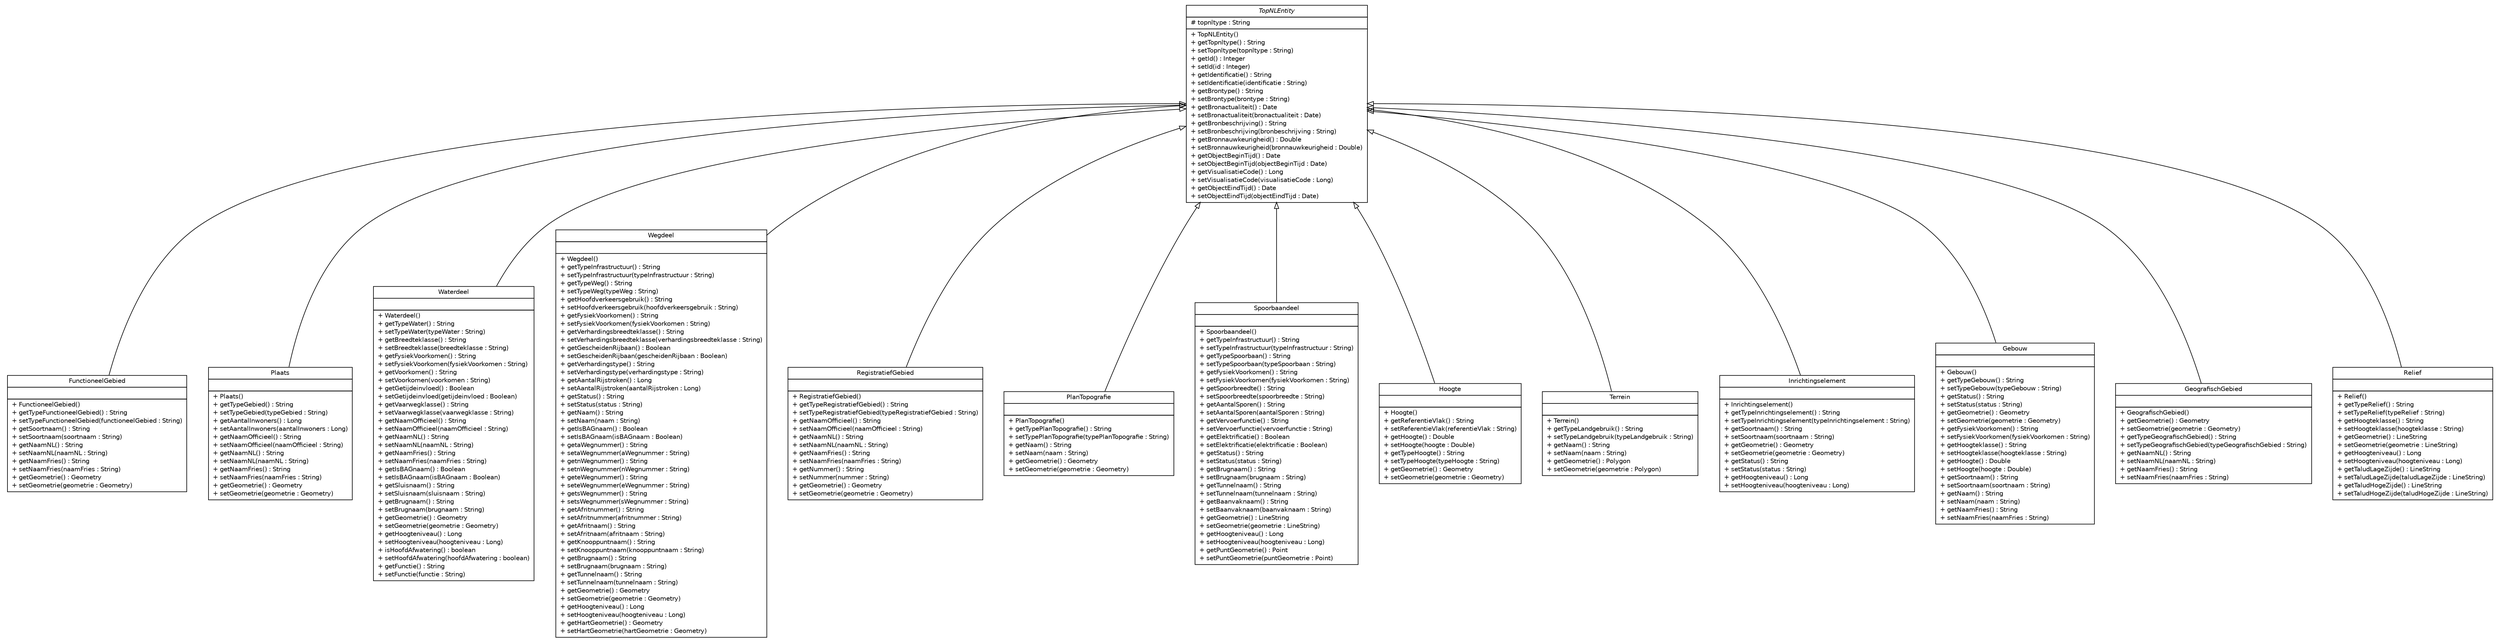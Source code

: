 #!/usr/local/bin/dot
#
# Class diagram 
# Generated by UMLGraph version R5_6-24-gf6e263 (http://www.umlgraph.org/)
#

digraph G {
	edge [fontname="Helvetica",fontsize=10,labelfontname="Helvetica",labelfontsize=10];
	node [fontname="Helvetica",fontsize=10,shape=plaintext];
	nodesep=0.25;
	ranksep=0.5;
	// nl.b3p.topnl.entities.FunctioneelGebied
	c2149 [label=<<table title="nl.b3p.topnl.entities.FunctioneelGebied" border="0" cellborder="1" cellspacing="0" cellpadding="2" port="p" href="./FunctioneelGebied.html">
		<tr><td><table border="0" cellspacing="0" cellpadding="1">
<tr><td align="center" balign="center"> FunctioneelGebied </td></tr>
		</table></td></tr>
		<tr><td><table border="0" cellspacing="0" cellpadding="1">
<tr><td align="left" balign="left">  </td></tr>
		</table></td></tr>
		<tr><td><table border="0" cellspacing="0" cellpadding="1">
<tr><td align="left" balign="left"> + FunctioneelGebied() </td></tr>
<tr><td align="left" balign="left"> + getTypeFunctioneelGebied() : String </td></tr>
<tr><td align="left" balign="left"> + setTypeFunctioneelGebied(functioneelGebied : String) </td></tr>
<tr><td align="left" balign="left"> + getSoortnaam() : String </td></tr>
<tr><td align="left" balign="left"> + setSoortnaam(soortnaam : String) </td></tr>
<tr><td align="left" balign="left"> + getNaamNL() : String </td></tr>
<tr><td align="left" balign="left"> + setNaamNL(naamNL : String) </td></tr>
<tr><td align="left" balign="left"> + getNaamFries() : String </td></tr>
<tr><td align="left" balign="left"> + setNaamFries(naamFries : String) </td></tr>
<tr><td align="left" balign="left"> + getGeometrie() : Geometry </td></tr>
<tr><td align="left" balign="left"> + setGeometrie(geometrie : Geometry) </td></tr>
		</table></td></tr>
		</table>>, URL="./FunctioneelGebied.html", fontname="Helvetica", fontcolor="black", fontsize=10.0];
	// nl.b3p.topnl.entities.Plaats
	c2150 [label=<<table title="nl.b3p.topnl.entities.Plaats" border="0" cellborder="1" cellspacing="0" cellpadding="2" port="p" href="./Plaats.html">
		<tr><td><table border="0" cellspacing="0" cellpadding="1">
<tr><td align="center" balign="center"> Plaats </td></tr>
		</table></td></tr>
		<tr><td><table border="0" cellspacing="0" cellpadding="1">
<tr><td align="left" balign="left">  </td></tr>
		</table></td></tr>
		<tr><td><table border="0" cellspacing="0" cellpadding="1">
<tr><td align="left" balign="left"> + Plaats() </td></tr>
<tr><td align="left" balign="left"> + getTypeGebied() : String </td></tr>
<tr><td align="left" balign="left"> + setTypeGebied(typeGebied : String) </td></tr>
<tr><td align="left" balign="left"> + getAantalInwoners() : Long </td></tr>
<tr><td align="left" balign="left"> + setAantalInwoners(aantalInwoners : Long) </td></tr>
<tr><td align="left" balign="left"> + getNaamOfficieel() : String </td></tr>
<tr><td align="left" balign="left"> + setNaamOfficieel(naamOfficieel : String) </td></tr>
<tr><td align="left" balign="left"> + getNaamNL() : String </td></tr>
<tr><td align="left" balign="left"> + setNaamNL(naamNL : String) </td></tr>
<tr><td align="left" balign="left"> + getNaamFries() : String </td></tr>
<tr><td align="left" balign="left"> + setNaamFries(naamFries : String) </td></tr>
<tr><td align="left" balign="left"> + getGeometrie() : Geometry </td></tr>
<tr><td align="left" balign="left"> + setGeometrie(geometrie : Geometry) </td></tr>
		</table></td></tr>
		</table>>, URL="./Plaats.html", fontname="Helvetica", fontcolor="black", fontsize=10.0];
	// nl.b3p.topnl.entities.Waterdeel
	c2151 [label=<<table title="nl.b3p.topnl.entities.Waterdeel" border="0" cellborder="1" cellspacing="0" cellpadding="2" port="p" href="./Waterdeel.html">
		<tr><td><table border="0" cellspacing="0" cellpadding="1">
<tr><td align="center" balign="center"> Waterdeel </td></tr>
		</table></td></tr>
		<tr><td><table border="0" cellspacing="0" cellpadding="1">
<tr><td align="left" balign="left">  </td></tr>
		</table></td></tr>
		<tr><td><table border="0" cellspacing="0" cellpadding="1">
<tr><td align="left" balign="left"> + Waterdeel() </td></tr>
<tr><td align="left" balign="left"> + getTypeWater() : String </td></tr>
<tr><td align="left" balign="left"> + setTypeWater(typeWater : String) </td></tr>
<tr><td align="left" balign="left"> + getBreedteklasse() : String </td></tr>
<tr><td align="left" balign="left"> + setBreedteklasse(breedteklasse : String) </td></tr>
<tr><td align="left" balign="left"> + getFysiekVoorkomen() : String </td></tr>
<tr><td align="left" balign="left"> + setFysiekVoorkomen(fysiekVoorkomen : String) </td></tr>
<tr><td align="left" balign="left"> + getVoorkomen() : String </td></tr>
<tr><td align="left" balign="left"> + setVoorkomen(voorkomen : String) </td></tr>
<tr><td align="left" balign="left"> + getGetijdeinvloed() : Boolean </td></tr>
<tr><td align="left" balign="left"> + setGetijdeinvloed(getijdeinvloed : Boolean) </td></tr>
<tr><td align="left" balign="left"> + getVaarwegklasse() : String </td></tr>
<tr><td align="left" balign="left"> + setVaarwegklasse(vaarwegklasse : String) </td></tr>
<tr><td align="left" balign="left"> + getNaamOfficieel() : String </td></tr>
<tr><td align="left" balign="left"> + setNaamOfficieel(naamOfficieel : String) </td></tr>
<tr><td align="left" balign="left"> + getNaamNL() : String </td></tr>
<tr><td align="left" balign="left"> + setNaamNL(naamNL : String) </td></tr>
<tr><td align="left" balign="left"> + getNaamFries() : String </td></tr>
<tr><td align="left" balign="left"> + setNaamFries(naamFries : String) </td></tr>
<tr><td align="left" balign="left"> + getIsBAGnaam() : Boolean </td></tr>
<tr><td align="left" balign="left"> + setIsBAGnaam(isBAGnaam : Boolean) </td></tr>
<tr><td align="left" balign="left"> + getSluisnaam() : String </td></tr>
<tr><td align="left" balign="left"> + setSluisnaam(sluisnaam : String) </td></tr>
<tr><td align="left" balign="left"> + getBrugnaam() : String </td></tr>
<tr><td align="left" balign="left"> + setBrugnaam(brugnaam : String) </td></tr>
<tr><td align="left" balign="left"> + getGeometrie() : Geometry </td></tr>
<tr><td align="left" balign="left"> + setGeometrie(geometrie : Geometry) </td></tr>
<tr><td align="left" balign="left"> + getHoogteniveau() : Long </td></tr>
<tr><td align="left" balign="left"> + setHoogteniveau(hoogteniveau : Long) </td></tr>
<tr><td align="left" balign="left"> + isHoofdAfwatering() : boolean </td></tr>
<tr><td align="left" balign="left"> + setHoofdAfwatering(hoofdAfwatering : boolean) </td></tr>
<tr><td align="left" balign="left"> + getFunctie() : String </td></tr>
<tr><td align="left" balign="left"> + setFunctie(functie : String) </td></tr>
		</table></td></tr>
		</table>>, URL="./Waterdeel.html", fontname="Helvetica", fontcolor="black", fontsize=10.0];
	// nl.b3p.topnl.entities.Wegdeel
	c2152 [label=<<table title="nl.b3p.topnl.entities.Wegdeel" border="0" cellborder="1" cellspacing="0" cellpadding="2" port="p" href="./Wegdeel.html">
		<tr><td><table border="0" cellspacing="0" cellpadding="1">
<tr><td align="center" balign="center"> Wegdeel </td></tr>
		</table></td></tr>
		<tr><td><table border="0" cellspacing="0" cellpadding="1">
<tr><td align="left" balign="left">  </td></tr>
		</table></td></tr>
		<tr><td><table border="0" cellspacing="0" cellpadding="1">
<tr><td align="left" balign="left"> + Wegdeel() </td></tr>
<tr><td align="left" balign="left"> + getTypeInfrastructuur() : String </td></tr>
<tr><td align="left" balign="left"> + setTypeInfrastructuur(typeInfrastructuur : String) </td></tr>
<tr><td align="left" balign="left"> + getTypeWeg() : String </td></tr>
<tr><td align="left" balign="left"> + setTypeWeg(typeWeg : String) </td></tr>
<tr><td align="left" balign="left"> + getHoofdverkeersgebruik() : String </td></tr>
<tr><td align="left" balign="left"> + setHoofdverkeersgebruik(hoofdverkeersgebruik : String) </td></tr>
<tr><td align="left" balign="left"> + getFysiekVoorkomen() : String </td></tr>
<tr><td align="left" balign="left"> + setFysiekVoorkomen(fysiekVoorkomen : String) </td></tr>
<tr><td align="left" balign="left"> + getVerhardingsbreedteklasse() : String </td></tr>
<tr><td align="left" balign="left"> + setVerhardingsbreedteklasse(verhardingsbreedteklasse : String) </td></tr>
<tr><td align="left" balign="left"> + getGescheidenRijbaan() : Boolean </td></tr>
<tr><td align="left" balign="left"> + setGescheidenRijbaan(gescheidenRijbaan : Boolean) </td></tr>
<tr><td align="left" balign="left"> + getVerhardingstype() : String </td></tr>
<tr><td align="left" balign="left"> + setVerhardingstype(verhardingstype : String) </td></tr>
<tr><td align="left" balign="left"> + getAantalRijstroken() : Long </td></tr>
<tr><td align="left" balign="left"> + setAantalRijstroken(aantalRijstroken : Long) </td></tr>
<tr><td align="left" balign="left"> + getStatus() : String </td></tr>
<tr><td align="left" balign="left"> + setStatus(status : String) </td></tr>
<tr><td align="left" balign="left"> + getNaam() : String </td></tr>
<tr><td align="left" balign="left"> + setNaam(naam : String) </td></tr>
<tr><td align="left" balign="left"> + getIsBAGnaam() : Boolean </td></tr>
<tr><td align="left" balign="left"> + setIsBAGnaam(isBAGnaam : Boolean) </td></tr>
<tr><td align="left" balign="left"> + getaWegnummer() : String </td></tr>
<tr><td align="left" balign="left"> + setaWegnummer(aWegnummer : String) </td></tr>
<tr><td align="left" balign="left"> + getnWegnummer() : String </td></tr>
<tr><td align="left" balign="left"> + setnWegnummer(nWegnummer : String) </td></tr>
<tr><td align="left" balign="left"> + geteWegnummer() : String </td></tr>
<tr><td align="left" balign="left"> + seteWegnummer(eWegnummer : String) </td></tr>
<tr><td align="left" balign="left"> + getsWegnummer() : String </td></tr>
<tr><td align="left" balign="left"> + setsWegnummer(sWegnummer : String) </td></tr>
<tr><td align="left" balign="left"> + getAfritnummer() : String </td></tr>
<tr><td align="left" balign="left"> + setAfritnummer(afritnummer : String) </td></tr>
<tr><td align="left" balign="left"> + getAfritnaam() : String </td></tr>
<tr><td align="left" balign="left"> + setAfritnaam(afritnaam : String) </td></tr>
<tr><td align="left" balign="left"> + getKnooppuntnaam() : String </td></tr>
<tr><td align="left" balign="left"> + setKnooppuntnaam(knooppuntnaam : String) </td></tr>
<tr><td align="left" balign="left"> + getBrugnaam() : String </td></tr>
<tr><td align="left" balign="left"> + setBrugnaam(brugnaam : String) </td></tr>
<tr><td align="left" balign="left"> + getTunnelnaam() : String </td></tr>
<tr><td align="left" balign="left"> + setTunnelnaam(tunnelnaam : String) </td></tr>
<tr><td align="left" balign="left"> + getGeometrie() : Geometry </td></tr>
<tr><td align="left" balign="left"> + setGeometrie(geometrie : Geometry) </td></tr>
<tr><td align="left" balign="left"> + getHoogteniveau() : Long </td></tr>
<tr><td align="left" balign="left"> + setHoogteniveau(hoogteniveau : Long) </td></tr>
<tr><td align="left" balign="left"> + getHartGeometrie() : Geometry </td></tr>
<tr><td align="left" balign="left"> + setHartGeometrie(hartGeometrie : Geometry) </td></tr>
		</table></td></tr>
		</table>>, URL="./Wegdeel.html", fontname="Helvetica", fontcolor="black", fontsize=10.0];
	// nl.b3p.topnl.entities.RegistratiefGebied
	c2153 [label=<<table title="nl.b3p.topnl.entities.RegistratiefGebied" border="0" cellborder="1" cellspacing="0" cellpadding="2" port="p" href="./RegistratiefGebied.html">
		<tr><td><table border="0" cellspacing="0" cellpadding="1">
<tr><td align="center" balign="center"> RegistratiefGebied </td></tr>
		</table></td></tr>
		<tr><td><table border="0" cellspacing="0" cellpadding="1">
<tr><td align="left" balign="left">  </td></tr>
		</table></td></tr>
		<tr><td><table border="0" cellspacing="0" cellpadding="1">
<tr><td align="left" balign="left"> + RegistratiefGebied() </td></tr>
<tr><td align="left" balign="left"> + getTypeRegistratiefGebied() : String </td></tr>
<tr><td align="left" balign="left"> + setTypeRegistratiefGebied(typeRegistratiefGebied : String) </td></tr>
<tr><td align="left" balign="left"> + getNaamOfficieel() : String </td></tr>
<tr><td align="left" balign="left"> + setNaamOfficieel(naamOfficieel : String) </td></tr>
<tr><td align="left" balign="left"> + getNaamNL() : String </td></tr>
<tr><td align="left" balign="left"> + setNaamNL(naamNL : String) </td></tr>
<tr><td align="left" balign="left"> + getNaamFries() : String </td></tr>
<tr><td align="left" balign="left"> + setNaamFries(naamFries : String) </td></tr>
<tr><td align="left" balign="left"> + getNummer() : String </td></tr>
<tr><td align="left" balign="left"> + setNummer(nummer : String) </td></tr>
<tr><td align="left" balign="left"> + getGeometrie() : Geometry </td></tr>
<tr><td align="left" balign="left"> + setGeometrie(geometrie : Geometry) </td></tr>
		</table></td></tr>
		</table>>, URL="./RegistratiefGebied.html", fontname="Helvetica", fontcolor="black", fontsize=10.0];
	// nl.b3p.topnl.entities.PlanTopografie
	c2154 [label=<<table title="nl.b3p.topnl.entities.PlanTopografie" border="0" cellborder="1" cellspacing="0" cellpadding="2" port="p" href="./PlanTopografie.html">
		<tr><td><table border="0" cellspacing="0" cellpadding="1">
<tr><td align="center" balign="center"> PlanTopografie </td></tr>
		</table></td></tr>
		<tr><td><table border="0" cellspacing="0" cellpadding="1">
<tr><td align="left" balign="left">  </td></tr>
		</table></td></tr>
		<tr><td><table border="0" cellspacing="0" cellpadding="1">
<tr><td align="left" balign="left"> + PlanTopografie() </td></tr>
<tr><td align="left" balign="left"> + getTypePlanTopografie() : String </td></tr>
<tr><td align="left" balign="left"> + setTypePlanTopografie(typePlanTopografie : String) </td></tr>
<tr><td align="left" balign="left"> + getNaam() : String </td></tr>
<tr><td align="left" balign="left"> + setNaam(naam : String) </td></tr>
<tr><td align="left" balign="left"> + getGeometrie() : Geometry </td></tr>
<tr><td align="left" balign="left"> + setGeometrie(geometrie : Geometry) </td></tr>
		</table></td></tr>
		</table>>, URL="./PlanTopografie.html", fontname="Helvetica", fontcolor="black", fontsize=10.0];
	// nl.b3p.topnl.entities.TopNLEntity
	c2155 [label=<<table title="nl.b3p.topnl.entities.TopNLEntity" border="0" cellborder="1" cellspacing="0" cellpadding="2" port="p" href="./TopNLEntity.html">
		<tr><td><table border="0" cellspacing="0" cellpadding="1">
<tr><td align="center" balign="center"><font face="Helvetica-Oblique"> TopNLEntity </font></td></tr>
		</table></td></tr>
		<tr><td><table border="0" cellspacing="0" cellpadding="1">
<tr><td align="left" balign="left"> # topnltype : String </td></tr>
		</table></td></tr>
		<tr><td><table border="0" cellspacing="0" cellpadding="1">
<tr><td align="left" balign="left"> + TopNLEntity() </td></tr>
<tr><td align="left" balign="left"> + getTopnltype() : String </td></tr>
<tr><td align="left" balign="left"> + setTopnltype(topnltype : String) </td></tr>
<tr><td align="left" balign="left"> + getId() : Integer </td></tr>
<tr><td align="left" balign="left"> + setId(id : Integer) </td></tr>
<tr><td align="left" balign="left"> + getIdentificatie() : String </td></tr>
<tr><td align="left" balign="left"> + setIdentificatie(identificatie : String) </td></tr>
<tr><td align="left" balign="left"> + getBrontype() : String </td></tr>
<tr><td align="left" balign="left"> + setBrontype(brontype : String) </td></tr>
<tr><td align="left" balign="left"> + getBronactualiteit() : Date </td></tr>
<tr><td align="left" balign="left"> + setBronactualiteit(bronactualiteit : Date) </td></tr>
<tr><td align="left" balign="left"> + getBronbeschrijving() : String </td></tr>
<tr><td align="left" balign="left"> + setBronbeschrijving(bronbeschrijving : String) </td></tr>
<tr><td align="left" balign="left"> + getBronnauwkeurigheid() : Double </td></tr>
<tr><td align="left" balign="left"> + setBronnauwkeurigheid(bronnauwkeurigheid : Double) </td></tr>
<tr><td align="left" balign="left"> + getObjectBeginTijd() : Date </td></tr>
<tr><td align="left" balign="left"> + setObjectBeginTijd(objectBeginTijd : Date) </td></tr>
<tr><td align="left" balign="left"> + getVisualisatieCode() : Long </td></tr>
<tr><td align="left" balign="left"> + setVisualisatieCode(visualisatieCode : Long) </td></tr>
<tr><td align="left" balign="left"> + getObjectEindTijd() : Date </td></tr>
<tr><td align="left" balign="left"> + setObjectEindTijd(objectEindTijd : Date) </td></tr>
		</table></td></tr>
		</table>>, URL="./TopNLEntity.html", fontname="Helvetica", fontcolor="black", fontsize=10.0];
	// nl.b3p.topnl.entities.Spoorbaandeel
	c2156 [label=<<table title="nl.b3p.topnl.entities.Spoorbaandeel" border="0" cellborder="1" cellspacing="0" cellpadding="2" port="p" href="./Spoorbaandeel.html">
		<tr><td><table border="0" cellspacing="0" cellpadding="1">
<tr><td align="center" balign="center"> Spoorbaandeel </td></tr>
		</table></td></tr>
		<tr><td><table border="0" cellspacing="0" cellpadding="1">
<tr><td align="left" balign="left">  </td></tr>
		</table></td></tr>
		<tr><td><table border="0" cellspacing="0" cellpadding="1">
<tr><td align="left" balign="left"> + Spoorbaandeel() </td></tr>
<tr><td align="left" balign="left"> + getTypeInfrastructuur() : String </td></tr>
<tr><td align="left" balign="left"> + setTypeInfrastructuur(typeInfrastructuur : String) </td></tr>
<tr><td align="left" balign="left"> + getTypeSpoorbaan() : String </td></tr>
<tr><td align="left" balign="left"> + setTypeSpoorbaan(typeSpoorbaan : String) </td></tr>
<tr><td align="left" balign="left"> + getFysiekVoorkomen() : String </td></tr>
<tr><td align="left" balign="left"> + setFysiekVoorkomen(fysiekVoorkomen : String) </td></tr>
<tr><td align="left" balign="left"> + getSpoorbreedte() : String </td></tr>
<tr><td align="left" balign="left"> + setSpoorbreedte(spoorbreedte : String) </td></tr>
<tr><td align="left" balign="left"> + getAantalSporen() : String </td></tr>
<tr><td align="left" balign="left"> + setAantalSporen(aantalSporen : String) </td></tr>
<tr><td align="left" balign="left"> + getVervoerfunctie() : String </td></tr>
<tr><td align="left" balign="left"> + setVervoerfunctie(vervoerfunctie : String) </td></tr>
<tr><td align="left" balign="left"> + getElektrificatie() : Boolean </td></tr>
<tr><td align="left" balign="left"> + setElektrificatie(elektrificatie : Boolean) </td></tr>
<tr><td align="left" balign="left"> + getStatus() : String </td></tr>
<tr><td align="left" balign="left"> + setStatus(status : String) </td></tr>
<tr><td align="left" balign="left"> + getBrugnaam() : String </td></tr>
<tr><td align="left" balign="left"> + setBrugnaam(brugnaam : String) </td></tr>
<tr><td align="left" balign="left"> + getTunnelnaam() : String </td></tr>
<tr><td align="left" balign="left"> + setTunnelnaam(tunnelnaam : String) </td></tr>
<tr><td align="left" balign="left"> + getBaanvaknaam() : String </td></tr>
<tr><td align="left" balign="left"> + setBaanvaknaam(baanvaknaam : String) </td></tr>
<tr><td align="left" balign="left"> + getGeometrie() : LineString </td></tr>
<tr><td align="left" balign="left"> + setGeometrie(geometrie : LineString) </td></tr>
<tr><td align="left" balign="left"> + getHoogteniveau() : Long </td></tr>
<tr><td align="left" balign="left"> + setHoogteniveau(hoogteniveau : Long) </td></tr>
<tr><td align="left" balign="left"> + getPuntGeometrie() : Point </td></tr>
<tr><td align="left" balign="left"> + setPuntGeometrie(puntGeometrie : Point) </td></tr>
		</table></td></tr>
		</table>>, URL="./Spoorbaandeel.html", fontname="Helvetica", fontcolor="black", fontsize=10.0];
	// nl.b3p.topnl.entities.Hoogte
	c2157 [label=<<table title="nl.b3p.topnl.entities.Hoogte" border="0" cellborder="1" cellspacing="0" cellpadding="2" port="p" href="./Hoogte.html">
		<tr><td><table border="0" cellspacing="0" cellpadding="1">
<tr><td align="center" balign="center"> Hoogte </td></tr>
		</table></td></tr>
		<tr><td><table border="0" cellspacing="0" cellpadding="1">
<tr><td align="left" balign="left">  </td></tr>
		</table></td></tr>
		<tr><td><table border="0" cellspacing="0" cellpadding="1">
<tr><td align="left" balign="left"> + Hoogte() </td></tr>
<tr><td align="left" balign="left"> + getReferentieVlak() : String </td></tr>
<tr><td align="left" balign="left"> + setReferentieVlak(referentieVlak : String) </td></tr>
<tr><td align="left" balign="left"> + getHoogte() : Double </td></tr>
<tr><td align="left" balign="left"> + setHoogte(hoogte : Double) </td></tr>
<tr><td align="left" balign="left"> + getTypeHoogte() : String </td></tr>
<tr><td align="left" balign="left"> + setTypeHoogte(typeHoogte : String) </td></tr>
<tr><td align="left" balign="left"> + getGeometrie() : Geometry </td></tr>
<tr><td align="left" balign="left"> + setGeometrie(geometrie : Geometry) </td></tr>
		</table></td></tr>
		</table>>, URL="./Hoogte.html", fontname="Helvetica", fontcolor="black", fontsize=10.0];
	// nl.b3p.topnl.entities.Terrein
	c2158 [label=<<table title="nl.b3p.topnl.entities.Terrein" border="0" cellborder="1" cellspacing="0" cellpadding="2" port="p" href="./Terrein.html">
		<tr><td><table border="0" cellspacing="0" cellpadding="1">
<tr><td align="center" balign="center"> Terrein </td></tr>
		</table></td></tr>
		<tr><td><table border="0" cellspacing="0" cellpadding="1">
<tr><td align="left" balign="left">  </td></tr>
		</table></td></tr>
		<tr><td><table border="0" cellspacing="0" cellpadding="1">
<tr><td align="left" balign="left"> + Terrein() </td></tr>
<tr><td align="left" balign="left"> + getTypeLandgebruik() : String </td></tr>
<tr><td align="left" balign="left"> + setTypeLandgebruik(typeLandgebruik : String) </td></tr>
<tr><td align="left" balign="left"> + getNaam() : String </td></tr>
<tr><td align="left" balign="left"> + setNaam(naam : String) </td></tr>
<tr><td align="left" balign="left"> + getGeometrie() : Polygon </td></tr>
<tr><td align="left" balign="left"> + setGeometrie(geometrie : Polygon) </td></tr>
		</table></td></tr>
		</table>>, URL="./Terrein.html", fontname="Helvetica", fontcolor="black", fontsize=10.0];
	// nl.b3p.topnl.entities.Inrichtingselement
	c2159 [label=<<table title="nl.b3p.topnl.entities.Inrichtingselement" border="0" cellborder="1" cellspacing="0" cellpadding="2" port="p" href="./Inrichtingselement.html">
		<tr><td><table border="0" cellspacing="0" cellpadding="1">
<tr><td align="center" balign="center"> Inrichtingselement </td></tr>
		</table></td></tr>
		<tr><td><table border="0" cellspacing="0" cellpadding="1">
<tr><td align="left" balign="left">  </td></tr>
		</table></td></tr>
		<tr><td><table border="0" cellspacing="0" cellpadding="1">
<tr><td align="left" balign="left"> + Inrichtingselement() </td></tr>
<tr><td align="left" balign="left"> + getTypeInrichtingselement() : String </td></tr>
<tr><td align="left" balign="left"> + setTypeInrichtingselement(typeInrichtingselement : String) </td></tr>
<tr><td align="left" balign="left"> + getSoortnaam() : String </td></tr>
<tr><td align="left" balign="left"> + setSoortnaam(soortnaam : String) </td></tr>
<tr><td align="left" balign="left"> + getGeometrie() : Geometry </td></tr>
<tr><td align="left" balign="left"> + setGeometrie(geometrie : Geometry) </td></tr>
<tr><td align="left" balign="left"> + getStatus() : String </td></tr>
<tr><td align="left" balign="left"> + setStatus(status : String) </td></tr>
<tr><td align="left" balign="left"> + getHoogteniveau() : Long </td></tr>
<tr><td align="left" balign="left"> + setHoogteniveau(hoogteniveau : Long) </td></tr>
		</table></td></tr>
		</table>>, URL="./Inrichtingselement.html", fontname="Helvetica", fontcolor="black", fontsize=10.0];
	// nl.b3p.topnl.entities.Gebouw
	c2160 [label=<<table title="nl.b3p.topnl.entities.Gebouw" border="0" cellborder="1" cellspacing="0" cellpadding="2" port="p" href="./Gebouw.html">
		<tr><td><table border="0" cellspacing="0" cellpadding="1">
<tr><td align="center" balign="center"> Gebouw </td></tr>
		</table></td></tr>
		<tr><td><table border="0" cellspacing="0" cellpadding="1">
<tr><td align="left" balign="left">  </td></tr>
		</table></td></tr>
		<tr><td><table border="0" cellspacing="0" cellpadding="1">
<tr><td align="left" balign="left"> + Gebouw() </td></tr>
<tr><td align="left" balign="left"> + getTypeGebouw() : String </td></tr>
<tr><td align="left" balign="left"> + setTypeGebouw(typeGebouw : String) </td></tr>
<tr><td align="left" balign="left"> + getStatus() : String </td></tr>
<tr><td align="left" balign="left"> + setStatus(status : String) </td></tr>
<tr><td align="left" balign="left"> + getGeometrie() : Geometry </td></tr>
<tr><td align="left" balign="left"> + setGeometrie(geometrie : Geometry) </td></tr>
<tr><td align="left" balign="left"> + getFysiekVoorkomen() : String </td></tr>
<tr><td align="left" balign="left"> + setFysiekVoorkomen(fysiekVoorkomen : String) </td></tr>
<tr><td align="left" balign="left"> + getHoogteklasse() : String </td></tr>
<tr><td align="left" balign="left"> + setHoogteklasse(hoogteklasse : String) </td></tr>
<tr><td align="left" balign="left"> + getHoogte() : Double </td></tr>
<tr><td align="left" balign="left"> + setHoogte(hoogte : Double) </td></tr>
<tr><td align="left" balign="left"> + getSoortnaam() : String </td></tr>
<tr><td align="left" balign="left"> + setSoortnaam(soortnaam : String) </td></tr>
<tr><td align="left" balign="left"> + getNaam() : String </td></tr>
<tr><td align="left" balign="left"> + setNaam(naam : String) </td></tr>
<tr><td align="left" balign="left"> + getNaamFries() : String </td></tr>
<tr><td align="left" balign="left"> + setNaamFries(naamFries : String) </td></tr>
		</table></td></tr>
		</table>>, URL="./Gebouw.html", fontname="Helvetica", fontcolor="black", fontsize=10.0];
	// nl.b3p.topnl.entities.GeografischGebied
	c2161 [label=<<table title="nl.b3p.topnl.entities.GeografischGebied" border="0" cellborder="1" cellspacing="0" cellpadding="2" port="p" href="./GeografischGebied.html">
		<tr><td><table border="0" cellspacing="0" cellpadding="1">
<tr><td align="center" balign="center"> GeografischGebied </td></tr>
		</table></td></tr>
		<tr><td><table border="0" cellspacing="0" cellpadding="1">
<tr><td align="left" balign="left">  </td></tr>
		</table></td></tr>
		<tr><td><table border="0" cellspacing="0" cellpadding="1">
<tr><td align="left" balign="left"> + GeografischGebied() </td></tr>
<tr><td align="left" balign="left"> + getGeometrie() : Geometry </td></tr>
<tr><td align="left" balign="left"> + setGeometrie(geometrie : Geometry) </td></tr>
<tr><td align="left" balign="left"> + getTypeGeografischGebied() : String </td></tr>
<tr><td align="left" balign="left"> + setTypeGeografischGebied(typeGeografischGebied : String) </td></tr>
<tr><td align="left" balign="left"> + getNaamNL() : String </td></tr>
<tr><td align="left" balign="left"> + setNaamNL(naamNL : String) </td></tr>
<tr><td align="left" balign="left"> + getNaamFries() : String </td></tr>
<tr><td align="left" balign="left"> + setNaamFries(naamFries : String) </td></tr>
		</table></td></tr>
		</table>>, URL="./GeografischGebied.html", fontname="Helvetica", fontcolor="black", fontsize=10.0];
	// nl.b3p.topnl.entities.Relief
	c2162 [label=<<table title="nl.b3p.topnl.entities.Relief" border="0" cellborder="1" cellspacing="0" cellpadding="2" port="p" href="./Relief.html">
		<tr><td><table border="0" cellspacing="0" cellpadding="1">
<tr><td align="center" balign="center"> Relief </td></tr>
		</table></td></tr>
		<tr><td><table border="0" cellspacing="0" cellpadding="1">
<tr><td align="left" balign="left">  </td></tr>
		</table></td></tr>
		<tr><td><table border="0" cellspacing="0" cellpadding="1">
<tr><td align="left" balign="left"> + Relief() </td></tr>
<tr><td align="left" balign="left"> + getTypeRelief() : String </td></tr>
<tr><td align="left" balign="left"> + setTypeRelief(typeRelief : String) </td></tr>
<tr><td align="left" balign="left"> + getHoogteklasse() : String </td></tr>
<tr><td align="left" balign="left"> + setHoogteklasse(hoogteklasse : String) </td></tr>
<tr><td align="left" balign="left"> + getGeometrie() : LineString </td></tr>
<tr><td align="left" balign="left"> + setGeometrie(geometrie : LineString) </td></tr>
<tr><td align="left" balign="left"> + getHoogteniveau() : Long </td></tr>
<tr><td align="left" balign="left"> + setHoogteniveau(hoogteniveau : Long) </td></tr>
<tr><td align="left" balign="left"> + getTaludLageZijde() : LineString </td></tr>
<tr><td align="left" balign="left"> + setTaludLageZijde(taludLageZijde : LineString) </td></tr>
<tr><td align="left" balign="left"> + getTaludHogeZijde() : LineString </td></tr>
<tr><td align="left" balign="left"> + setTaludHogeZijde(taludHogeZijde : LineString) </td></tr>
		</table></td></tr>
		</table>>, URL="./Relief.html", fontname="Helvetica", fontcolor="black", fontsize=10.0];
	//nl.b3p.topnl.entities.FunctioneelGebied extends nl.b3p.topnl.entities.TopNLEntity
	c2155:p -> c2149:p [dir=back,arrowtail=empty];
	//nl.b3p.topnl.entities.Plaats extends nl.b3p.topnl.entities.TopNLEntity
	c2155:p -> c2150:p [dir=back,arrowtail=empty];
	//nl.b3p.topnl.entities.Waterdeel extends nl.b3p.topnl.entities.TopNLEntity
	c2155:p -> c2151:p [dir=back,arrowtail=empty];
	//nl.b3p.topnl.entities.Wegdeel extends nl.b3p.topnl.entities.TopNLEntity
	c2155:p -> c2152:p [dir=back,arrowtail=empty];
	//nl.b3p.topnl.entities.RegistratiefGebied extends nl.b3p.topnl.entities.TopNLEntity
	c2155:p -> c2153:p [dir=back,arrowtail=empty];
	//nl.b3p.topnl.entities.PlanTopografie extends nl.b3p.topnl.entities.TopNLEntity
	c2155:p -> c2154:p [dir=back,arrowtail=empty];
	//nl.b3p.topnl.entities.Spoorbaandeel extends nl.b3p.topnl.entities.TopNLEntity
	c2155:p -> c2156:p [dir=back,arrowtail=empty];
	//nl.b3p.topnl.entities.Hoogte extends nl.b3p.topnl.entities.TopNLEntity
	c2155:p -> c2157:p [dir=back,arrowtail=empty];
	//nl.b3p.topnl.entities.Terrein extends nl.b3p.topnl.entities.TopNLEntity
	c2155:p -> c2158:p [dir=back,arrowtail=empty];
	//nl.b3p.topnl.entities.Inrichtingselement extends nl.b3p.topnl.entities.TopNLEntity
	c2155:p -> c2159:p [dir=back,arrowtail=empty];
	//nl.b3p.topnl.entities.Gebouw extends nl.b3p.topnl.entities.TopNLEntity
	c2155:p -> c2160:p [dir=back,arrowtail=empty];
	//nl.b3p.topnl.entities.GeografischGebied extends nl.b3p.topnl.entities.TopNLEntity
	c2155:p -> c2161:p [dir=back,arrowtail=empty];
	//nl.b3p.topnl.entities.Relief extends nl.b3p.topnl.entities.TopNLEntity
	c2155:p -> c2162:p [dir=back,arrowtail=empty];
}


